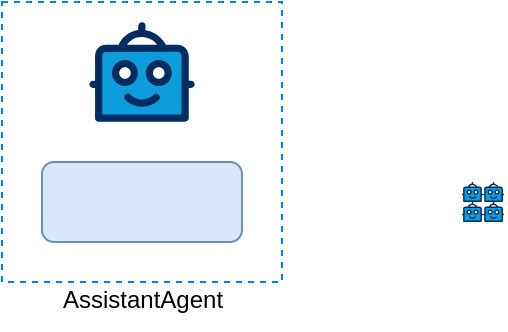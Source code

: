 <mxfile version="26.0.15">
  <diagram name="Page-1" id="eMGl5U0h2kru_OWQHqDH">
    <mxGraphModel dx="706" dy="464" grid="1" gridSize="10" guides="1" tooltips="1" connect="1" arrows="1" fold="1" page="1" pageScale="1" pageWidth="827" pageHeight="1169" math="0" shadow="0">
      <root>
        <mxCell id="0" />
        <mxCell id="1" parent="0" />
        <mxCell id="RY2IrxtAXpCh7KXBzYzV-2" value="" style="rounded=0;whiteSpace=wrap;html=1;dashed=1;strokeWidth=1;fillColor=none;strokeColor=#007FFF;" vertex="1" parent="1">
          <mxGeometry x="10" y="10" width="140" height="140" as="geometry" />
        </mxCell>
        <mxCell id="RY2IrxtAXpCh7KXBzYzV-3" value="" style="rounded=1;whiteSpace=wrap;html=1;fillColor=#dae8fc;strokeColor=#6c8ebf;strokeWidth=1;" vertex="1" parent="1">
          <mxGeometry x="30" y="90" width="100" height="40" as="geometry" />
        </mxCell>
        <mxCell id="RY2IrxtAXpCh7KXBzYzV-4" value="" style="verticalLabelPosition=bottom;aspect=fixed;html=1;shape=mxgraph.salesforce.bots;fillColor=none;" vertex="1" parent="1">
          <mxGeometry x="53.68" y="20" width="52.64" height="50" as="geometry" />
        </mxCell>
        <mxCell id="RY2IrxtAXpCh7KXBzYzV-12" value="AssistantAgent" style="text;html=1;align=center;verticalAlign=middle;resizable=0;points=[];autosize=1;strokeColor=none;fillColor=none;" vertex="1" parent="1">
          <mxGeometry x="30" y="144" width="100" height="30" as="geometry" />
        </mxCell>
        <mxCell id="RY2IrxtAXpCh7KXBzYzV-14" value="" style="shape=image;html=1;verticalAlign=top;verticalLabelPosition=bottom;labelBackgroundColor=#ffffff;imageAspect=0;aspect=fixed;image=https://cdn4.iconfinder.com/data/icons/scripting-and-programming-languages/512/Python_logo-128.png" vertex="1" parent="1">
          <mxGeometry x="170" y="97.5" width="25" height="25" as="geometry" />
        </mxCell>
        <mxCell id="RY2IrxtAXpCh7KXBzYzV-18" value="" style="shape=image;html=1;verticalAlign=top;verticalLabelPosition=bottom;labelBackgroundColor=#ffffff;imageAspect=0;aspect=fixed;image=https://cdn1.iconfinder.com/data/icons/ionicons-fill-vol-2/512/person-128.png" vertex="1" parent="1">
          <mxGeometry x="210" y="97.5" width="25" height="25" as="geometry" />
        </mxCell>
        <mxCell id="RY2IrxtAXpCh7KXBzYzV-19" value="" style="verticalLabelPosition=bottom;aspect=fixed;html=1;shape=mxgraph.salesforce.bots;gradientColor=none;" vertex="1" parent="1">
          <mxGeometry x="240" y="100" width="10.53" height="10" as="geometry" />
        </mxCell>
        <mxCell id="RY2IrxtAXpCh7KXBzYzV-20" value="" style="verticalLabelPosition=bottom;aspect=fixed;html=1;shape=mxgraph.salesforce.bots;gradientColor=none;" vertex="1" parent="1">
          <mxGeometry x="250.53" y="100" width="10.53" height="10" as="geometry" />
        </mxCell>
        <mxCell id="RY2IrxtAXpCh7KXBzYzV-21" value="" style="verticalLabelPosition=bottom;aspect=fixed;html=1;shape=mxgraph.salesforce.bots;gradientColor=none;" vertex="1" parent="1">
          <mxGeometry x="240" y="110" width="10.53" height="10" as="geometry" />
        </mxCell>
        <mxCell id="RY2IrxtAXpCh7KXBzYzV-22" value="" style="verticalLabelPosition=bottom;aspect=fixed;html=1;shape=mxgraph.salesforce.bots;gradientColor=none;" vertex="1" parent="1">
          <mxGeometry x="250.53" y="110" width="10.53" height="10" as="geometry" />
        </mxCell>
      </root>
    </mxGraphModel>
  </diagram>
</mxfile>
